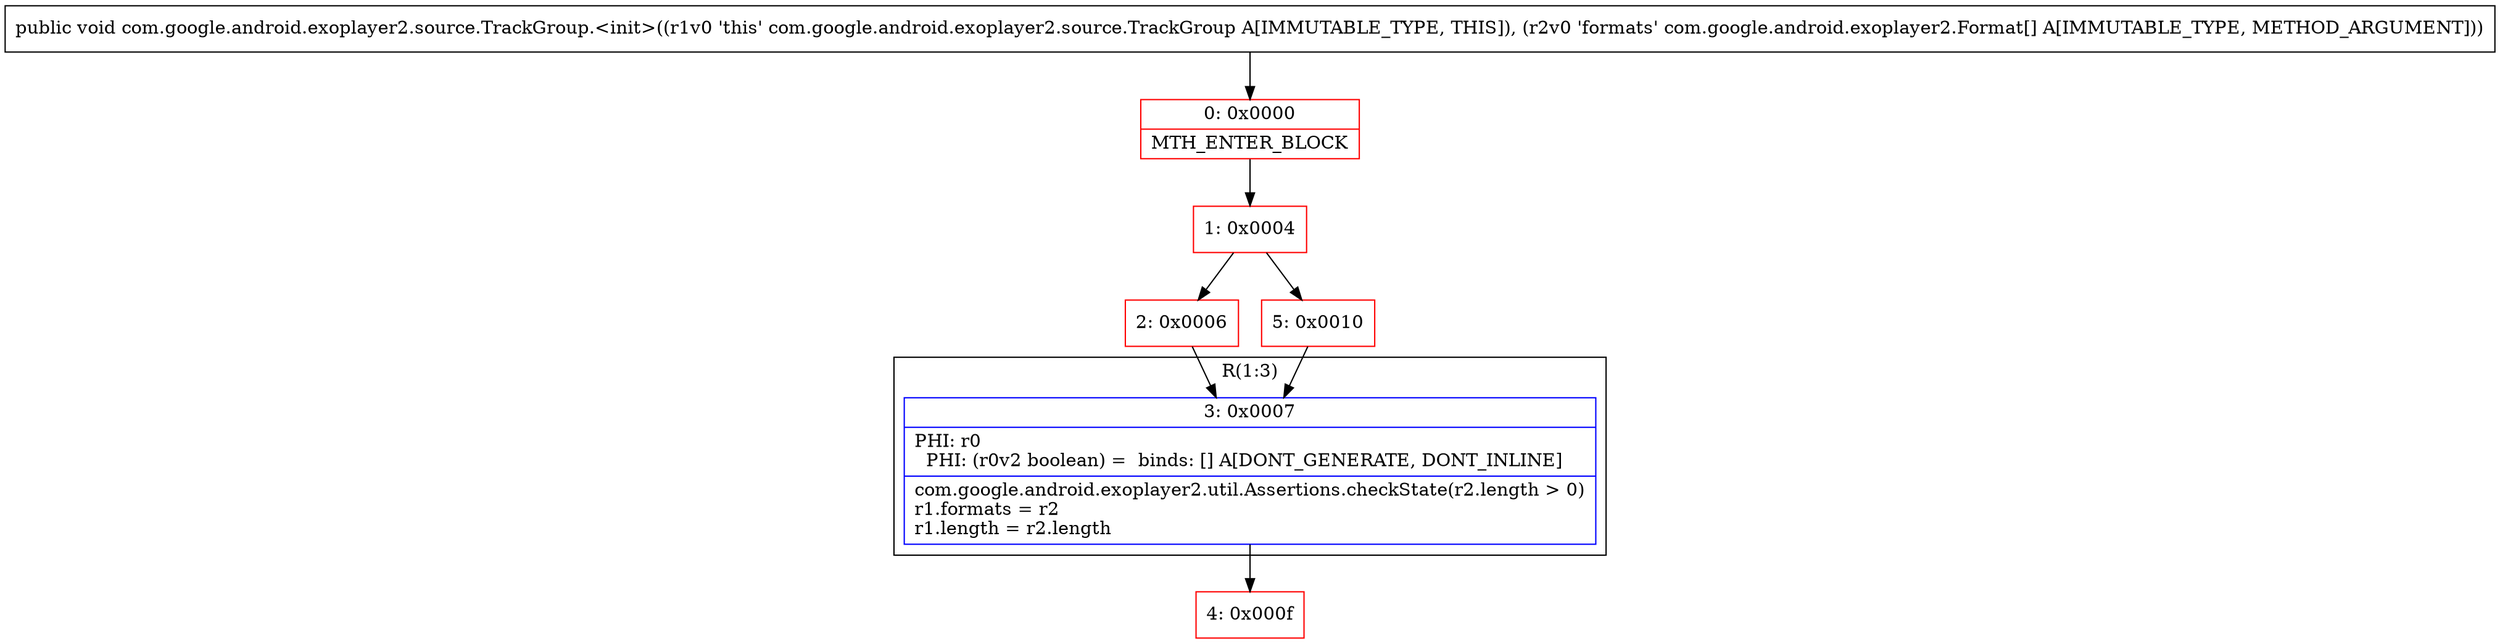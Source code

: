 digraph "CFG forcom.google.android.exoplayer2.source.TrackGroup.\<init\>([Lcom\/google\/android\/exoplayer2\/Format;)V" {
subgraph cluster_Region_422575167 {
label = "R(1:3)";
node [shape=record,color=blue];
Node_3 [shape=record,label="{3\:\ 0x0007|PHI: r0 \l  PHI: (r0v2 boolean) =  binds: [] A[DONT_GENERATE, DONT_INLINE]\l|com.google.android.exoplayer2.util.Assertions.checkState(r2.length \> 0)\lr1.formats = r2\lr1.length = r2.length\l}"];
}
Node_0 [shape=record,color=red,label="{0\:\ 0x0000|MTH_ENTER_BLOCK\l}"];
Node_1 [shape=record,color=red,label="{1\:\ 0x0004}"];
Node_2 [shape=record,color=red,label="{2\:\ 0x0006}"];
Node_4 [shape=record,color=red,label="{4\:\ 0x000f}"];
Node_5 [shape=record,color=red,label="{5\:\ 0x0010}"];
MethodNode[shape=record,label="{public void com.google.android.exoplayer2.source.TrackGroup.\<init\>((r1v0 'this' com.google.android.exoplayer2.source.TrackGroup A[IMMUTABLE_TYPE, THIS]), (r2v0 'formats' com.google.android.exoplayer2.Format[] A[IMMUTABLE_TYPE, METHOD_ARGUMENT])) }"];
MethodNode -> Node_0;
Node_3 -> Node_4;
Node_0 -> Node_1;
Node_1 -> Node_2;
Node_1 -> Node_5;
Node_2 -> Node_3;
Node_5 -> Node_3;
}

